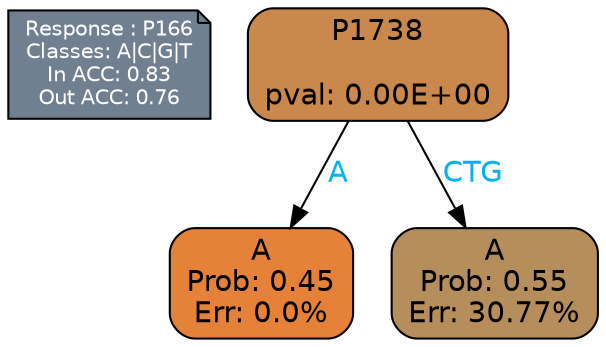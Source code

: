 digraph Tree {
node [shape=box, style="filled, rounded", color="black", fontname=helvetica] ;
graph [ranksep=equally, splines=polylines, bgcolor=transparent, dpi=600] ;
edge [fontname=helvetica] ;
LEGEND [label="Response : P166
Classes: A|C|G|T
In ACC: 0.83
Out ACC: 0.76
",shape=note,align=left,style=filled,fillcolor="slategray",fontcolor="white",fontsize=10];1 [label="P1738

pval: 0.00E+00", fillcolor="#ca884c"] ;
2 [label="A
Prob: 0.45
Err: 0.0%", fillcolor="#e58139"] ;
3 [label="A
Prob: 0.55
Err: 30.77%", fillcolor="#b58e5c"] ;
1 -> 2 [label="A",fontcolor=deepskyblue2] ;
1 -> 3 [label="CTG",fontcolor=deepskyblue2] ;
{rank = same; 2;3;}{rank = same; LEGEND;1;}}